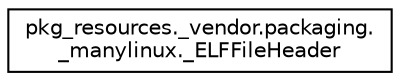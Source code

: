 digraph "Graphical Class Hierarchy"
{
 // LATEX_PDF_SIZE
  edge [fontname="Helvetica",fontsize="10",labelfontname="Helvetica",labelfontsize="10"];
  node [fontname="Helvetica",fontsize="10",shape=record];
  rankdir="LR";
  Node0 [label="pkg_resources._vendor.packaging.\l_manylinux._ELFFileHeader",height=0.2,width=0.4,color="black", fillcolor="white", style="filled",URL="$classpkg__resources_1_1__vendor_1_1packaging_1_1__manylinux_1_1__ELFFileHeader.html",tooltip=" "];
}
